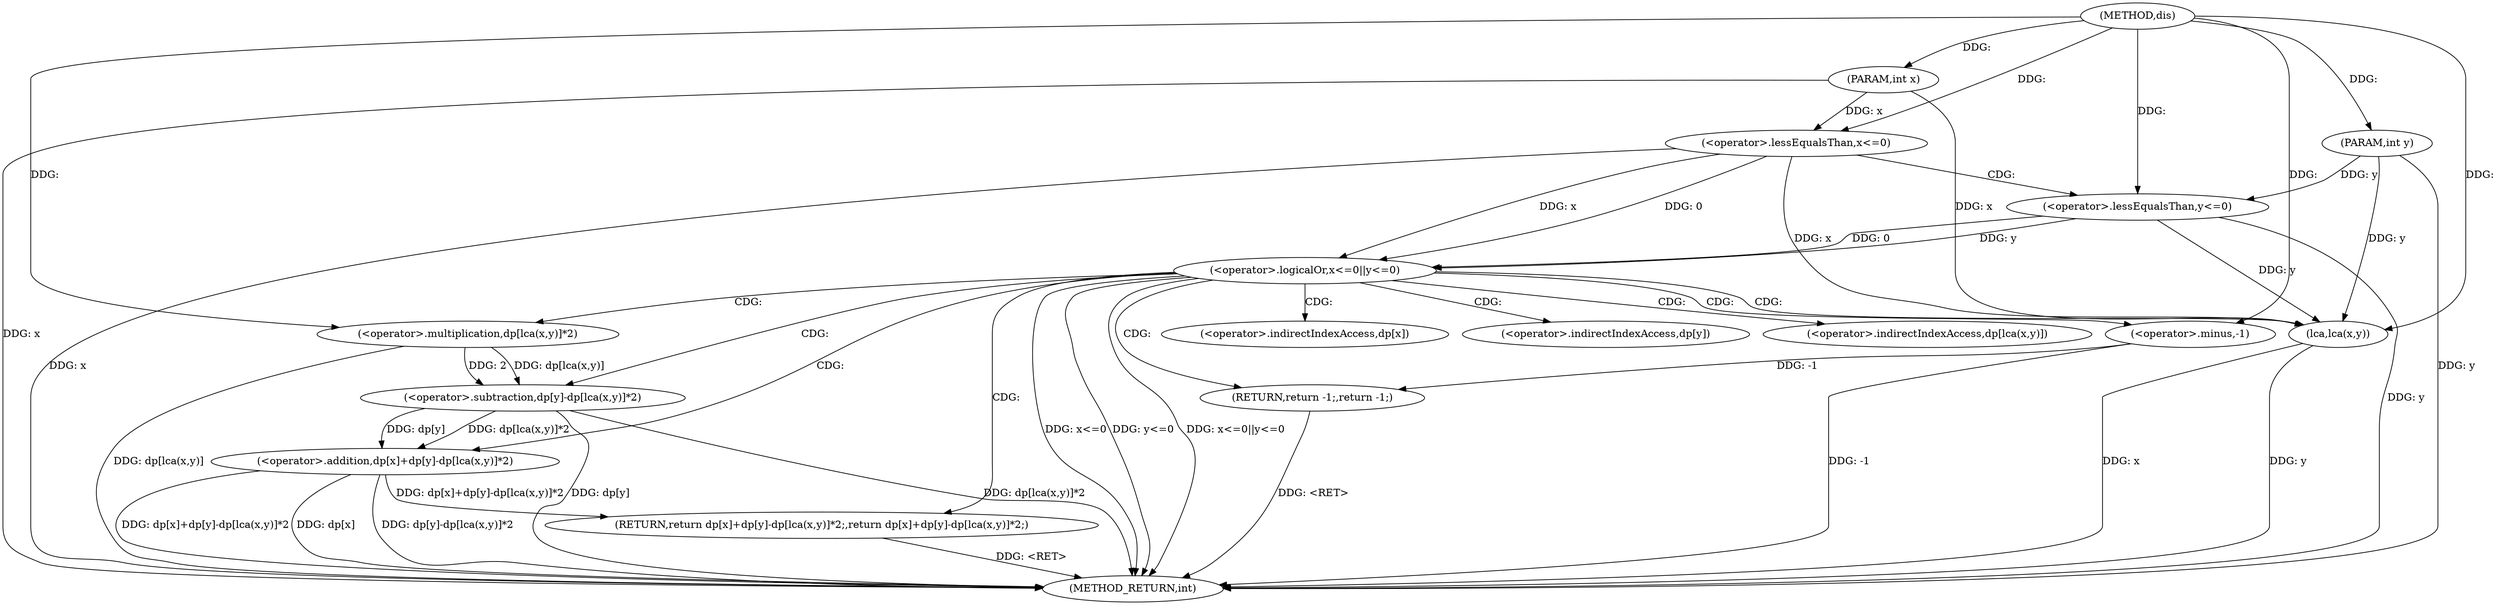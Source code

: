 digraph "dis" {  
"1000317" [label = "(METHOD,dis)" ]
"1000348" [label = "(METHOD_RETURN,int)" ]
"1000318" [label = "(PARAM,int x)" ]
"1000319" [label = "(PARAM,int y)" ]
"1000332" [label = "(RETURN,return dp[x]+dp[y]-dp[lca(x,y)]*2;,return dp[x]+dp[y]-dp[lca(x,y)]*2;)" ]
"1000322" [label = "(<operator>.logicalOr,x<=0||y<=0)" ]
"1000329" [label = "(RETURN,return -1;,return -1;)" ]
"1000333" [label = "(<operator>.addition,dp[x]+dp[y]-dp[lca(x,y)]*2)" ]
"1000330" [label = "(<operator>.minus,-1)" ]
"1000323" [label = "(<operator>.lessEqualsThan,x<=0)" ]
"1000326" [label = "(<operator>.lessEqualsThan,y<=0)" ]
"1000337" [label = "(<operator>.subtraction,dp[y]-dp[lca(x,y)]*2)" ]
"1000341" [label = "(<operator>.multiplication,dp[lca(x,y)]*2)" ]
"1000344" [label = "(lca,lca(x,y))" ]
"1000334" [label = "(<operator>.indirectIndexAccess,dp[x])" ]
"1000338" [label = "(<operator>.indirectIndexAccess,dp[y])" ]
"1000342" [label = "(<operator>.indirectIndexAccess,dp[lca(x,y)])" ]
  "1000329" -> "1000348"  [ label = "DDG: <RET>"] 
  "1000332" -> "1000348"  [ label = "DDG: <RET>"] 
  "1000318" -> "1000348"  [ label = "DDG: x"] 
  "1000319" -> "1000348"  [ label = "DDG: y"] 
  "1000323" -> "1000348"  [ label = "DDG: x"] 
  "1000322" -> "1000348"  [ label = "DDG: x<=0"] 
  "1000326" -> "1000348"  [ label = "DDG: y"] 
  "1000322" -> "1000348"  [ label = "DDG: y<=0"] 
  "1000322" -> "1000348"  [ label = "DDG: x<=0||y<=0"] 
  "1000333" -> "1000348"  [ label = "DDG: dp[x]"] 
  "1000337" -> "1000348"  [ label = "DDG: dp[y]"] 
  "1000344" -> "1000348"  [ label = "DDG: x"] 
  "1000344" -> "1000348"  [ label = "DDG: y"] 
  "1000341" -> "1000348"  [ label = "DDG: dp[lca(x,y)]"] 
  "1000337" -> "1000348"  [ label = "DDG: dp[lca(x,y)]*2"] 
  "1000333" -> "1000348"  [ label = "DDG: dp[y]-dp[lca(x,y)]*2"] 
  "1000333" -> "1000348"  [ label = "DDG: dp[x]+dp[y]-dp[lca(x,y)]*2"] 
  "1000330" -> "1000348"  [ label = "DDG: -1"] 
  "1000317" -> "1000318"  [ label = "DDG: "] 
  "1000317" -> "1000319"  [ label = "DDG: "] 
  "1000333" -> "1000332"  [ label = "DDG: dp[x]+dp[y]-dp[lca(x,y)]*2"] 
  "1000330" -> "1000329"  [ label = "DDG: -1"] 
  "1000337" -> "1000333"  [ label = "DDG: dp[lca(x,y)]*2"] 
  "1000337" -> "1000333"  [ label = "DDG: dp[y]"] 
  "1000323" -> "1000322"  [ label = "DDG: x"] 
  "1000323" -> "1000322"  [ label = "DDG: 0"] 
  "1000326" -> "1000322"  [ label = "DDG: 0"] 
  "1000326" -> "1000322"  [ label = "DDG: y"] 
  "1000318" -> "1000323"  [ label = "DDG: x"] 
  "1000317" -> "1000323"  [ label = "DDG: "] 
  "1000319" -> "1000326"  [ label = "DDG: y"] 
  "1000317" -> "1000326"  [ label = "DDG: "] 
  "1000317" -> "1000330"  [ label = "DDG: "] 
  "1000341" -> "1000337"  [ label = "DDG: 2"] 
  "1000341" -> "1000337"  [ label = "DDG: dp[lca(x,y)]"] 
  "1000317" -> "1000341"  [ label = "DDG: "] 
  "1000323" -> "1000344"  [ label = "DDG: x"] 
  "1000318" -> "1000344"  [ label = "DDG: x"] 
  "1000317" -> "1000344"  [ label = "DDG: "] 
  "1000326" -> "1000344"  [ label = "DDG: y"] 
  "1000319" -> "1000344"  [ label = "DDG: y"] 
  "1000322" -> "1000341"  [ label = "CDG: "] 
  "1000322" -> "1000344"  [ label = "CDG: "] 
  "1000322" -> "1000330"  [ label = "CDG: "] 
  "1000322" -> "1000334"  [ label = "CDG: "] 
  "1000322" -> "1000342"  [ label = "CDG: "] 
  "1000322" -> "1000337"  [ label = "CDG: "] 
  "1000322" -> "1000333"  [ label = "CDG: "] 
  "1000322" -> "1000329"  [ label = "CDG: "] 
  "1000322" -> "1000332"  [ label = "CDG: "] 
  "1000322" -> "1000338"  [ label = "CDG: "] 
  "1000323" -> "1000326"  [ label = "CDG: "] 
}
